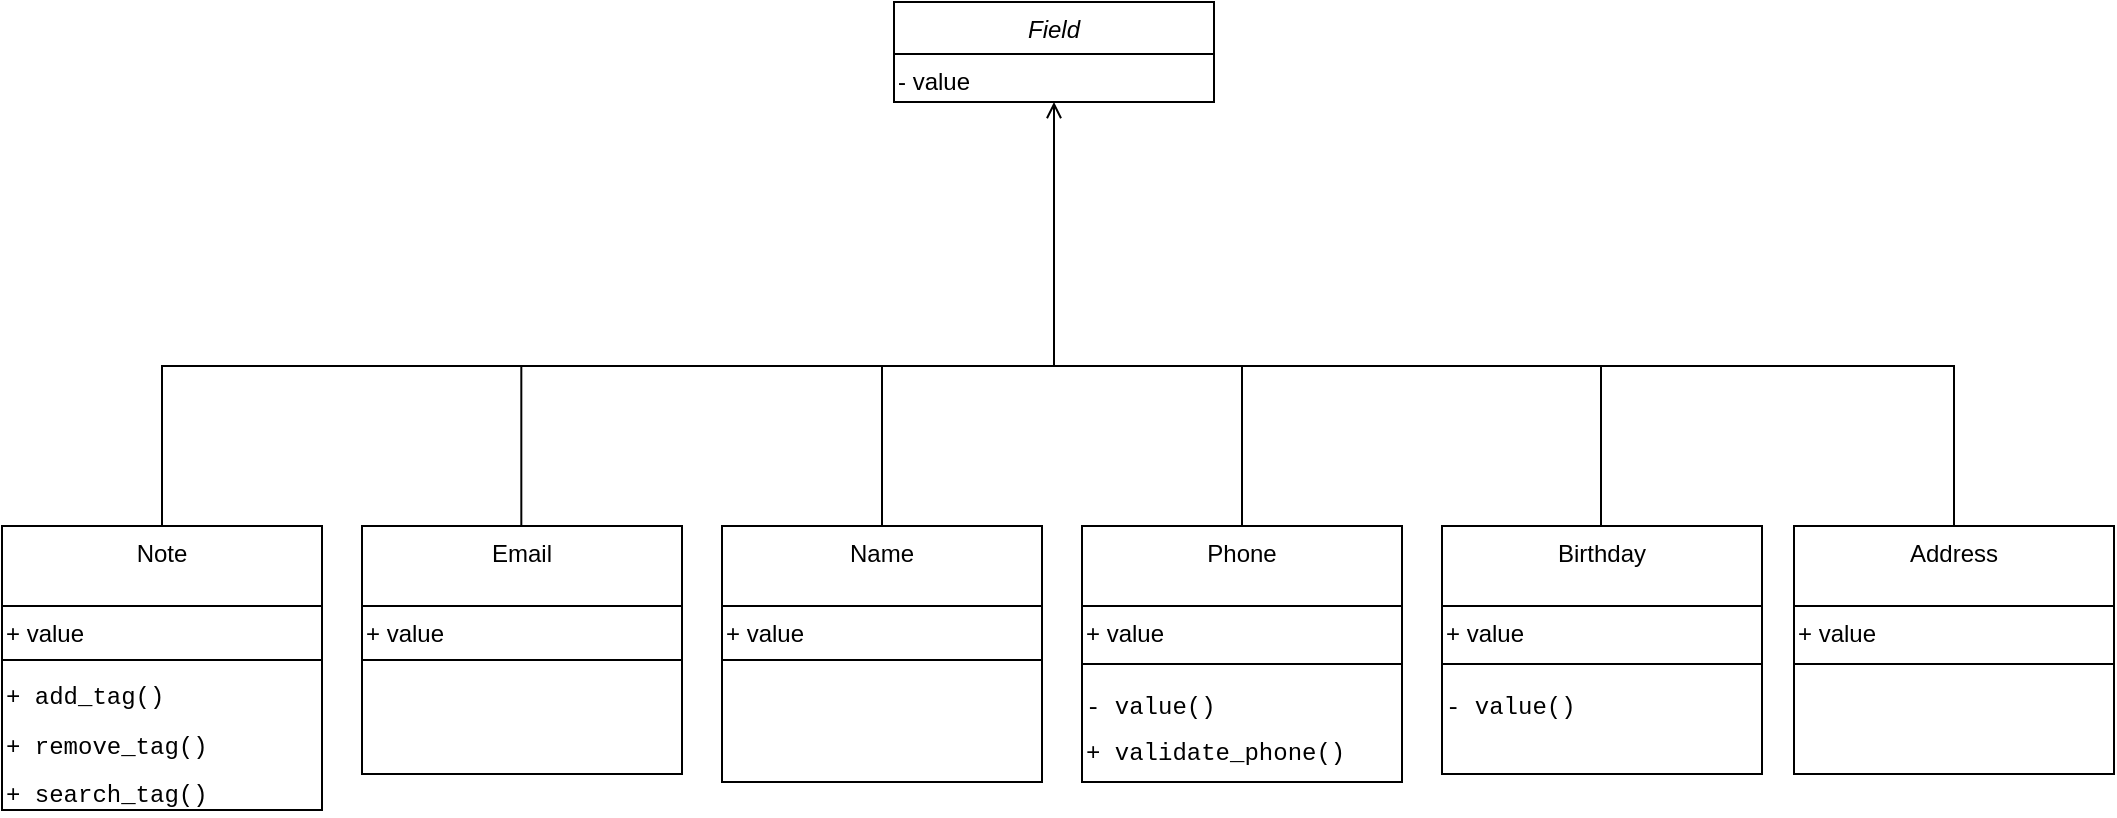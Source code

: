 <mxfile version="23.0.2" type="github">
  <diagram id="C5RBs43oDa-KdzZeNtuy" name="Page-1">
    <mxGraphModel dx="1702" dy="435" grid="1" gridSize="10" guides="1" tooltips="1" connect="1" arrows="1" fold="1" page="1" pageScale="1" pageWidth="827" pageHeight="1169" math="0" shadow="0">
      <root>
        <mxCell id="WIyWlLk6GJQsqaUBKTNV-0" />
        <mxCell id="WIyWlLk6GJQsqaUBKTNV-1" parent="WIyWlLk6GJQsqaUBKTNV-0" />
        <mxCell id="zkfFHV4jXpPFQw0GAbJ--0" value="Field" style="swimlane;fontStyle=2;align=center;verticalAlign=top;childLayout=stackLayout;horizontal=1;startSize=26;horizontalStack=0;resizeParent=1;resizeLast=0;collapsible=1;marginBottom=0;rounded=0;shadow=0;strokeWidth=1;" parent="WIyWlLk6GJQsqaUBKTNV-1" vertex="1">
          <mxGeometry x="332" y="190" width="160" height="50" as="geometry">
            <mxRectangle x="230" y="140" width="160" height="26" as="alternateBounds" />
          </mxGeometry>
        </mxCell>
        <mxCell id="pAcyZM4kXRblPFC08pDv-21" value="- value" style="text;whiteSpace=wrap;html=1;align=left;" vertex="1" parent="zkfFHV4jXpPFQw0GAbJ--0">
          <mxGeometry y="26" width="160" height="24" as="geometry" />
        </mxCell>
        <mxCell id="zkfFHV4jXpPFQw0GAbJ--17" value="Note" style="swimlane;fontStyle=0;align=center;verticalAlign=top;childLayout=stackLayout;horizontal=1;startSize=40;horizontalStack=0;resizeParent=1;resizeLast=0;collapsible=1;marginBottom=0;rounded=0;shadow=0;strokeWidth=1;" parent="WIyWlLk6GJQsqaUBKTNV-1" vertex="1">
          <mxGeometry x="-114" y="452" width="160" height="142" as="geometry">
            <mxRectangle x="550" y="140" width="160" height="26" as="alternateBounds" />
          </mxGeometry>
        </mxCell>
        <mxCell id="pAcyZM4kXRblPFC08pDv-26" value="+ value" style="text;whiteSpace=wrap;html=1;align=left;" vertex="1" parent="zkfFHV4jXpPFQw0GAbJ--17">
          <mxGeometry y="40" width="160" height="24" as="geometry" />
        </mxCell>
        <mxCell id="pAcyZM4kXRblPFC08pDv-36" value="" style="line;html=1;strokeWidth=1;align=left;verticalAlign=middle;spacingTop=-1;spacingLeft=3;spacingRight=3;rotatable=0;labelPosition=right;points=[];portConstraint=eastwest;" vertex="1" parent="zkfFHV4jXpPFQw0GAbJ--17">
          <mxGeometry y="64" width="160" height="6" as="geometry" />
        </mxCell>
        <mxCell id="pAcyZM4kXRblPFC08pDv-42" value="&lt;div style=&quot;font-family: Consolas, &amp;quot;Courier New&amp;quot;, monospace; line-height: 19px;&quot;&gt;&lt;span style=&quot;background-color: rgb(255, 255, 255);&quot;&gt;&lt;font style=&quot;font-size: 12px;&quot;&gt;+ add_tag()&lt;/font&gt;&lt;/span&gt;&lt;br&gt;&lt;/div&gt;" style="text;whiteSpace=wrap;html=1;align=left;" vertex="1" parent="zkfFHV4jXpPFQw0GAbJ--17">
          <mxGeometry y="70" width="160" height="24" as="geometry" />
        </mxCell>
        <mxCell id="pAcyZM4kXRblPFC08pDv-43" value="&lt;div style=&quot;line-height: 19px;&quot;&gt;&lt;span style=&quot;background-color: rgb(255, 255, 255);&quot;&gt;&lt;font style=&quot;&quot;&gt;&lt;font face=&quot;Consolas, Courier New, monospace&quot;&gt;+ remove_tag()&lt;/font&gt;&lt;/font&gt;&lt;/span&gt;&lt;br&gt;&lt;/div&gt;" style="text;whiteSpace=wrap;html=1;align=left;" vertex="1" parent="zkfFHV4jXpPFQw0GAbJ--17">
          <mxGeometry y="94" width="160" height="24" as="geometry" />
        </mxCell>
        <mxCell id="pAcyZM4kXRblPFC08pDv-44" value="&lt;div style=&quot;line-height: 19px;&quot;&gt;&lt;span style=&quot;background-color: rgb(255, 255, 255);&quot;&gt;&lt;font style=&quot;&quot;&gt;&lt;font face=&quot;Consolas, Courier New, monospace&quot;&gt;+ search_tag()&lt;/font&gt;&lt;/font&gt;&lt;/span&gt;&lt;br&gt;&lt;/div&gt;" style="text;whiteSpace=wrap;html=1;align=left;" vertex="1" parent="zkfFHV4jXpPFQw0GAbJ--17">
          <mxGeometry y="118" width="160" height="24" as="geometry" />
        </mxCell>
        <mxCell id="zkfFHV4jXpPFQw0GAbJ--26" value="" style="endArrow=open;shadow=0;strokeWidth=1;rounded=0;endFill=1;edgeStyle=elbowEdgeStyle;elbow=vertical;startArrow=none;startFill=0;entryX=0.5;entryY=1;entryDx=0;entryDy=0;exitX=0.5;exitY=0;exitDx=0;exitDy=0;" parent="WIyWlLk6GJQsqaUBKTNV-1" source="pAcyZM4kXRblPFC08pDv-7" target="zkfFHV4jXpPFQw0GAbJ--0" edge="1">
          <mxGeometry x="0.5" y="41" relative="1" as="geometry">
            <mxPoint x="436" y="252" as="sourcePoint" />
            <mxPoint x="346" y="262" as="targetPoint" />
            <mxPoint x="-40" y="32" as="offset" />
            <Array as="points">
              <mxPoint x="346" y="372" />
              <mxPoint x="296" y="422" />
            </Array>
          </mxGeometry>
        </mxCell>
        <mxCell id="pAcyZM4kXRblPFC08pDv-1" value="Email" style="swimlane;fontStyle=0;align=center;verticalAlign=top;childLayout=stackLayout;horizontal=1;startSize=40;horizontalStack=0;resizeParent=1;resizeLast=0;collapsible=1;marginBottom=0;rounded=0;shadow=0;strokeWidth=1;" vertex="1" parent="WIyWlLk6GJQsqaUBKTNV-1">
          <mxGeometry x="66" y="452" width="160" height="124" as="geometry">
            <mxRectangle x="550" y="140" width="160" height="26" as="alternateBounds" />
          </mxGeometry>
        </mxCell>
        <mxCell id="pAcyZM4kXRblPFC08pDv-37" value="+ value" style="text;whiteSpace=wrap;html=1;align=left;" vertex="1" parent="pAcyZM4kXRblPFC08pDv-1">
          <mxGeometry y="40" width="160" height="24" as="geometry" />
        </mxCell>
        <mxCell id="pAcyZM4kXRblPFC08pDv-35" value="" style="line;html=1;strokeWidth=1;align=left;verticalAlign=middle;spacingTop=-1;spacingLeft=3;spacingRight=3;rotatable=0;labelPosition=right;points=[];portConstraint=eastwest;" vertex="1" parent="pAcyZM4kXRblPFC08pDv-1">
          <mxGeometry y="64" width="160" height="6" as="geometry" />
        </mxCell>
        <mxCell id="pAcyZM4kXRblPFC08pDv-3" value="Phone" style="swimlane;fontStyle=0;align=center;verticalAlign=top;childLayout=stackLayout;horizontal=1;startSize=40;horizontalStack=0;resizeParent=1;resizeLast=0;collapsible=1;marginBottom=0;rounded=0;shadow=0;strokeWidth=1;" vertex="1" parent="WIyWlLk6GJQsqaUBKTNV-1">
          <mxGeometry x="426" y="452" width="160" height="128" as="geometry">
            <mxRectangle x="550" y="140" width="160" height="26" as="alternateBounds" />
          </mxGeometry>
        </mxCell>
        <mxCell id="pAcyZM4kXRblPFC08pDv-33" value="+ value" style="text;whiteSpace=wrap;html=1;align=left;" vertex="1" parent="pAcyZM4kXRblPFC08pDv-3">
          <mxGeometry y="40" width="160" height="24" as="geometry" />
        </mxCell>
        <mxCell id="pAcyZM4kXRblPFC08pDv-4" value="" style="line;html=1;strokeWidth=1;align=left;verticalAlign=middle;spacingTop=-1;spacingLeft=3;spacingRight=3;rotatable=0;labelPosition=right;points=[];portConstraint=eastwest;strokeColor=default;" vertex="1" parent="pAcyZM4kXRblPFC08pDv-3">
          <mxGeometry y="64" width="160" height="10" as="geometry" />
        </mxCell>
        <mxCell id="pAcyZM4kXRblPFC08pDv-46" value="&lt;div style=&quot;line-height: 19px;&quot;&gt;&lt;span style=&quot;background-color: rgb(255, 255, 255);&quot;&gt;&lt;font style=&quot;&quot;&gt;&lt;font face=&quot;Consolas, Courier New, monospace&quot;&gt;- value()&lt;/font&gt;&lt;/font&gt;&lt;/span&gt;&lt;br&gt;&lt;/div&gt;" style="text;whiteSpace=wrap;html=1;align=left;" vertex="1" parent="pAcyZM4kXRblPFC08pDv-3">
          <mxGeometry y="74" width="160" height="24" as="geometry" />
        </mxCell>
        <mxCell id="pAcyZM4kXRblPFC08pDv-29" value="&lt;div style=&quot;font-family: Consolas, &amp;quot;Courier New&amp;quot;, monospace; line-height: 19px;&quot;&gt;&lt;span style=&quot;background-color: rgb(255, 255, 255);&quot;&gt;&lt;font style=&quot;font-size: 12px;&quot;&gt;+ validate_phone()&lt;/font&gt;&lt;/span&gt;&lt;br&gt;&lt;/div&gt;" style="text;whiteSpace=wrap;html=1;align=left;" vertex="1" parent="pAcyZM4kXRblPFC08pDv-3">
          <mxGeometry y="98" width="160" height="24" as="geometry" />
        </mxCell>
        <mxCell id="pAcyZM4kXRblPFC08pDv-5" value="Birthday" style="swimlane;fontStyle=0;align=center;verticalAlign=top;childLayout=stackLayout;horizontal=1;startSize=40;horizontalStack=0;resizeParent=1;resizeLast=0;collapsible=1;marginBottom=0;rounded=0;shadow=0;strokeWidth=1;" vertex="1" parent="WIyWlLk6GJQsqaUBKTNV-1">
          <mxGeometry x="606" y="452" width="160" height="124" as="geometry">
            <mxRectangle x="550" y="140" width="160" height="26" as="alternateBounds" />
          </mxGeometry>
        </mxCell>
        <mxCell id="pAcyZM4kXRblPFC08pDv-30" value="+ value" style="text;whiteSpace=wrap;html=1;align=left;" vertex="1" parent="pAcyZM4kXRblPFC08pDv-5">
          <mxGeometry y="40" width="160" height="24" as="geometry" />
        </mxCell>
        <mxCell id="pAcyZM4kXRblPFC08pDv-38" value="" style="line;html=1;strokeWidth=1;align=left;verticalAlign=middle;spacingTop=-1;spacingLeft=3;spacingRight=3;rotatable=0;labelPosition=right;points=[];portConstraint=eastwest;strokeColor=default;" vertex="1" parent="pAcyZM4kXRblPFC08pDv-5">
          <mxGeometry y="64" width="160" height="10" as="geometry" />
        </mxCell>
        <mxCell id="pAcyZM4kXRblPFC08pDv-45" value="&lt;div style=&quot;line-height: 19px;&quot;&gt;&lt;span style=&quot;background-color: rgb(255, 255, 255);&quot;&gt;&lt;font style=&quot;&quot;&gt;&lt;font face=&quot;Consolas, Courier New, monospace&quot;&gt;- value()&lt;/font&gt;&lt;/font&gt;&lt;/span&gt;&lt;br&gt;&lt;/div&gt;" style="text;whiteSpace=wrap;html=1;align=left;" vertex="1" parent="pAcyZM4kXRblPFC08pDv-5">
          <mxGeometry y="74" width="160" height="24" as="geometry" />
        </mxCell>
        <mxCell id="pAcyZM4kXRblPFC08pDv-7" value="Name" style="swimlane;fontStyle=0;align=center;verticalAlign=top;childLayout=stackLayout;horizontal=1;startSize=40;horizontalStack=0;resizeParent=1;resizeLast=0;collapsible=1;marginBottom=0;rounded=0;shadow=0;strokeWidth=1;" vertex="1" parent="WIyWlLk6GJQsqaUBKTNV-1">
          <mxGeometry x="246" y="452" width="160" height="128" as="geometry">
            <mxRectangle x="334" y="452" width="160" height="26" as="alternateBounds" />
          </mxGeometry>
        </mxCell>
        <mxCell id="pAcyZM4kXRblPFC08pDv-34" value="+ value" style="text;whiteSpace=wrap;html=1;align=left;" vertex="1" parent="pAcyZM4kXRblPFC08pDv-7">
          <mxGeometry y="40" width="160" height="24" as="geometry" />
        </mxCell>
        <mxCell id="pAcyZM4kXRblPFC08pDv-8" value="" style="line;html=1;strokeWidth=1;align=left;verticalAlign=middle;spacingTop=-1;spacingLeft=3;spacingRight=3;rotatable=0;labelPosition=right;points=[];portConstraint=eastwest;" vertex="1" parent="pAcyZM4kXRblPFC08pDv-7">
          <mxGeometry y="64" width="160" height="6" as="geometry" />
        </mxCell>
        <mxCell id="pAcyZM4kXRblPFC08pDv-10" value="" style="endArrow=none;shadow=0;strokeWidth=1;rounded=0;endFill=0;edgeStyle=elbowEdgeStyle;elbow=vertical;startArrow=none;startFill=0;exitX=0.5;exitY=0;exitDx=0;exitDy=0;" edge="1" parent="WIyWlLk6GJQsqaUBKTNV-1" source="zkfFHV4jXpPFQw0GAbJ--17">
          <mxGeometry x="0.5" y="41" relative="1" as="geometry">
            <mxPoint x="566" y="424" as="sourcePoint" />
            <mxPoint x="326" y="372" as="targetPoint" />
            <mxPoint x="-40" y="32" as="offset" />
            <Array as="points">
              <mxPoint x="186" y="372" />
            </Array>
          </mxGeometry>
        </mxCell>
        <mxCell id="pAcyZM4kXRblPFC08pDv-12" value="" style="endArrow=none;shadow=0;strokeWidth=1;rounded=0;endFill=0;edgeStyle=elbowEdgeStyle;elbow=vertical;startArrow=none;startFill=0;exitX=0.5;exitY=0;exitDx=0;exitDy=0;" edge="1" parent="WIyWlLk6GJQsqaUBKTNV-1" source="pAcyZM4kXRblPFC08pDv-16">
          <mxGeometry x="0.5" y="41" relative="1" as="geometry">
            <mxPoint x="836" y="452" as="sourcePoint" />
            <mxPoint x="326" y="372" as="targetPoint" />
            <mxPoint x="-40" y="32" as="offset" />
            <Array as="points">
              <mxPoint x="726" y="372" />
            </Array>
          </mxGeometry>
        </mxCell>
        <mxCell id="pAcyZM4kXRblPFC08pDv-14" value="" style="endArrow=none;html=1;rounded=0;exitX=0.5;exitY=0;exitDx=0;exitDy=0;" edge="1" parent="WIyWlLk6GJQsqaUBKTNV-1" source="pAcyZM4kXRblPFC08pDv-3">
          <mxGeometry width="50" height="50" relative="1" as="geometry">
            <mxPoint x="396" y="482" as="sourcePoint" />
            <mxPoint x="506" y="372" as="targetPoint" />
          </mxGeometry>
        </mxCell>
        <mxCell id="pAcyZM4kXRblPFC08pDv-15" value="" style="endArrow=none;html=1;rounded=0;exitX=0.5;exitY=0;exitDx=0;exitDy=0;" edge="1" parent="WIyWlLk6GJQsqaUBKTNV-1">
          <mxGeometry width="50" height="50" relative="1" as="geometry">
            <mxPoint x="145.66" y="452" as="sourcePoint" />
            <mxPoint x="145.66" y="372" as="targetPoint" />
          </mxGeometry>
        </mxCell>
        <mxCell id="pAcyZM4kXRblPFC08pDv-16" value="Address" style="swimlane;fontStyle=0;align=center;verticalAlign=top;childLayout=stackLayout;horizontal=1;startSize=40;horizontalStack=0;resizeParent=1;resizeLast=0;collapsible=1;marginBottom=0;rounded=0;shadow=0;strokeWidth=1;" vertex="1" parent="WIyWlLk6GJQsqaUBKTNV-1">
          <mxGeometry x="782" y="452" width="160" height="124" as="geometry">
            <mxRectangle x="550" y="140" width="160" height="26" as="alternateBounds" />
          </mxGeometry>
        </mxCell>
        <mxCell id="pAcyZM4kXRblPFC08pDv-40" value="+ value" style="text;whiteSpace=wrap;html=1;align=left;" vertex="1" parent="pAcyZM4kXRblPFC08pDv-16">
          <mxGeometry y="40" width="160" height="24" as="geometry" />
        </mxCell>
        <mxCell id="pAcyZM4kXRblPFC08pDv-39" value="" style="line;html=1;strokeWidth=1;align=left;verticalAlign=middle;spacingTop=-1;spacingLeft=3;spacingRight=3;rotatable=0;labelPosition=right;points=[];portConstraint=eastwest;strokeColor=default;" vertex="1" parent="pAcyZM4kXRblPFC08pDv-16">
          <mxGeometry y="64" width="160" height="10" as="geometry" />
        </mxCell>
        <mxCell id="pAcyZM4kXRblPFC08pDv-18" value="" style="endArrow=none;html=1;rounded=0;exitX=0.5;exitY=0;exitDx=0;exitDy=0;" edge="1" parent="WIyWlLk6GJQsqaUBKTNV-1">
          <mxGeometry width="50" height="50" relative="1" as="geometry">
            <mxPoint x="685.5" y="452" as="sourcePoint" />
            <mxPoint x="685.5" y="372" as="targetPoint" />
          </mxGeometry>
        </mxCell>
      </root>
    </mxGraphModel>
  </diagram>
</mxfile>
